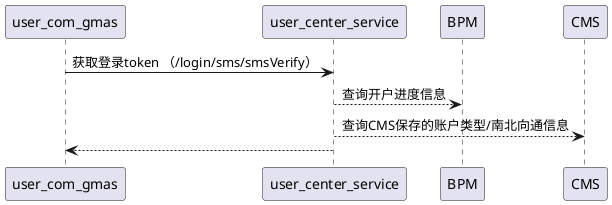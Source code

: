 @startuml
' user_com_gmas -> Bob: Another authentication Request
user_com_gmas -> user_center_service: 获取登录token （/login/sms/smsVerify）
user_center_service --> BPM: 查询开户进度信息
user_center_service --> CMS: 查询CMS保存的账户类型/南北向通信息

user_com_gmas <-- user_center_service
@enduml